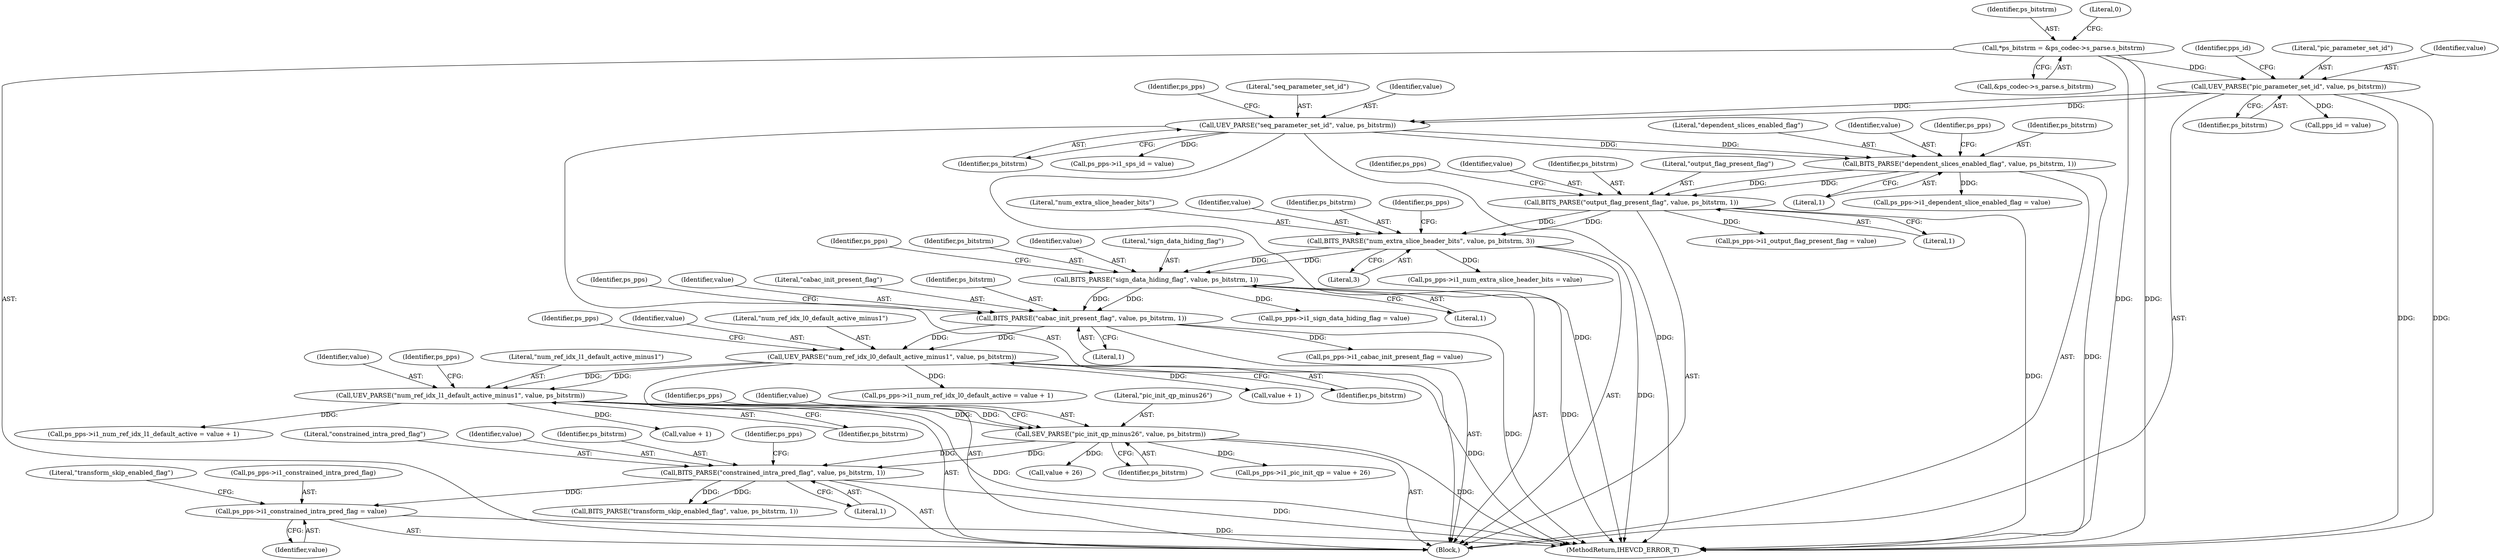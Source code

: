 digraph "0_Android_ebaa71da6362c497310377df509651974401d258@pointer" {
"1000309" [label="(Call,ps_pps->i1_constrained_intra_pred_flag = value)"];
"1000304" [label="(Call,BITS_PARSE(\"constrained_intra_pred_flag\", value, ps_bitstrm, 1))"];
"1000293" [label="(Call,SEV_PARSE(\"pic_init_qp_minus26\", value, ps_bitstrm))"];
"1000282" [label="(Call,UEV_PARSE(\"num_ref_idx_l1_default_active_minus1\", value, ps_bitstrm))"];
"1000271" [label="(Call,UEV_PARSE(\"num_ref_idx_l0_default_active_minus1\", value, ps_bitstrm))"];
"1000261" [label="(Call,BITS_PARSE(\"cabac_init_present_flag\", value, ps_bitstrm, 1))"];
"1000251" [label="(Call,BITS_PARSE(\"sign_data_hiding_flag\", value, ps_bitstrm, 1))"];
"1000241" [label="(Call,BITS_PARSE(\"num_extra_slice_header_bits\", value, ps_bitstrm, 3))"];
"1000231" [label="(Call,BITS_PARSE(\"output_flag_present_flag\", value, ps_bitstrm, 1))"];
"1000221" [label="(Call,BITS_PARSE(\"dependent_slices_enabled_flag\", value, ps_bitstrm, 1))"];
"1000180" [label="(Call,UEV_PARSE(\"seq_parameter_set_id\", value, ps_bitstrm))"];
"1000138" [label="(Call,UEV_PARSE(\"pic_parameter_set_id\", value, ps_bitstrm))"];
"1000122" [label="(Call,*ps_bitstrm = &ps_codec->s_parse.s_bitstrm)"];
"1000309" [label="(Call,ps_pps->i1_constrained_intra_pred_flag = value)"];
"1000242" [label="(Literal,\"num_extra_slice_header_bits\")"];
"1000311" [label="(Identifier,ps_pps)"];
"1000183" [label="(Identifier,ps_bitstrm)"];
"1000186" [label="(Identifier,ps_pps)"];
"1000285" [label="(Identifier,ps_bitstrm)"];
"1000265" [label="(Literal,1)"];
"1000258" [label="(Identifier,ps_pps)"];
"1000234" [label="(Identifier,ps_bitstrm)"];
"1000295" [label="(Identifier,value)"];
"1000271" [label="(Call,UEV_PARSE(\"num_ref_idx_l0_default_active_minus1\", value, ps_bitstrm))"];
"1000181" [label="(Literal,\"seq_parameter_set_id\")"];
"1000294" [label="(Literal,\"pic_init_qp_minus26\")"];
"1000255" [label="(Literal,1)"];
"1000263" [label="(Identifier,value)"];
"1000225" [label="(Literal,1)"];
"1000254" [label="(Identifier,ps_bitstrm)"];
"1000251" [label="(Call,BITS_PARSE(\"sign_data_hiding_flag\", value, ps_bitstrm, 1))"];
"1000279" [label="(Call,value + 1)"];
"1000139" [label="(Literal,\"pic_parameter_set_id\")"];
"1000256" [label="(Call,ps_pps->i1_sign_data_hiding_flag = value)"];
"1000283" [label="(Literal,\"num_ref_idx_l1_default_active_minus1\")"];
"1000286" [label="(Call,ps_pps->i1_num_ref_idx_l1_default_active = value + 1)"];
"1000277" [label="(Identifier,ps_pps)"];
"1000222" [label="(Literal,\"dependent_slices_enabled_flag\")"];
"1000315" [label="(Literal,\"transform_skip_enabled_flag\")"];
"1000296" [label="(Identifier,ps_bitstrm)"];
"1000284" [label="(Identifier,value)"];
"1000245" [label="(Literal,3)"];
"1000305" [label="(Literal,\"constrained_intra_pred_flag\")"];
"1000226" [label="(Call,ps_pps->i1_dependent_slice_enabled_flag = value)"];
"1000273" [label="(Identifier,value)"];
"1000261" [label="(Call,BITS_PARSE(\"cabac_init_present_flag\", value, ps_bitstrm, 1))"];
"1000297" [label="(Call,ps_pps->i1_pic_init_qp = value + 26)"];
"1000253" [label="(Identifier,value)"];
"1000138" [label="(Call,UEV_PARSE(\"pic_parameter_set_id\", value, ps_bitstrm))"];
"1000252" [label="(Literal,\"sign_data_hiding_flag\")"];
"1000223" [label="(Identifier,value)"];
"1000110" [label="(Block,)"];
"1000262" [label="(Literal,\"cabac_init_present_flag\")"];
"1000182" [label="(Identifier,value)"];
"1000290" [label="(Call,value + 1)"];
"1000123" [label="(Identifier,ps_bitstrm)"];
"1000241" [label="(Call,BITS_PARSE(\"num_extra_slice_header_bits\", value, ps_bitstrm, 3))"];
"1000140" [label="(Identifier,value)"];
"1000232" [label="(Literal,\"output_flag_present_flag\")"];
"1000235" [label="(Literal,1)"];
"1000236" [label="(Call,ps_pps->i1_output_flag_present_flag = value)"];
"1000221" [label="(Call,BITS_PARSE(\"dependent_slices_enabled_flag\", value, ps_bitstrm, 1))"];
"1000282" [label="(Call,UEV_PARSE(\"num_ref_idx_l1_default_active_minus1\", value, ps_bitstrm))"];
"1000122" [label="(Call,*ps_bitstrm = &ps_codec->s_parse.s_bitstrm)"];
"1000124" [label="(Call,&ps_codec->s_parse.s_bitstrm)"];
"1000143" [label="(Identifier,pps_id)"];
"1000293" [label="(Call,SEV_PARSE(\"pic_init_qp_minus26\", value, ps_bitstrm))"];
"1000184" [label="(Call,ps_pps->i1_sps_id = value)"];
"1000314" [label="(Call,BITS_PARSE(\"transform_skip_enabled_flag\", value, ps_bitstrm, 1))"];
"1000308" [label="(Literal,1)"];
"1000274" [label="(Identifier,ps_bitstrm)"];
"1000238" [label="(Identifier,ps_pps)"];
"1000246" [label="(Call,ps_pps->i1_num_extra_slice_header_bits = value)"];
"1000272" [label="(Literal,\"num_ref_idx_l0_default_active_minus1\")"];
"1000264" [label="(Identifier,ps_bitstrm)"];
"1000141" [label="(Identifier,ps_bitstrm)"];
"1000313" [label="(Identifier,value)"];
"1000266" [label="(Call,ps_pps->i1_cabac_init_present_flag = value)"];
"1000228" [label="(Identifier,ps_pps)"];
"1000268" [label="(Identifier,ps_pps)"];
"1001009" [label="(MethodReturn,IHEVCD_ERROR_T)"];
"1000142" [label="(Call,pps_id = value)"];
"1000224" [label="(Identifier,ps_bitstrm)"];
"1000233" [label="(Identifier,value)"];
"1000304" [label="(Call,BITS_PARSE(\"constrained_intra_pred_flag\", value, ps_bitstrm, 1))"];
"1000244" [label="(Identifier,ps_bitstrm)"];
"1000306" [label="(Identifier,value)"];
"1000248" [label="(Identifier,ps_pps)"];
"1000288" [label="(Identifier,ps_pps)"];
"1000275" [label="(Call,ps_pps->i1_num_ref_idx_l0_default_active = value + 1)"];
"1000299" [label="(Identifier,ps_pps)"];
"1000243" [label="(Identifier,value)"];
"1000180" [label="(Call,UEV_PARSE(\"seq_parameter_set_id\", value, ps_bitstrm))"];
"1000132" [label="(Literal,0)"];
"1000307" [label="(Identifier,ps_bitstrm)"];
"1000301" [label="(Call,value + 26)"];
"1000231" [label="(Call,BITS_PARSE(\"output_flag_present_flag\", value, ps_bitstrm, 1))"];
"1000310" [label="(Call,ps_pps->i1_constrained_intra_pred_flag)"];
"1000309" -> "1000110"  [label="AST: "];
"1000309" -> "1000313"  [label="CFG: "];
"1000310" -> "1000309"  [label="AST: "];
"1000313" -> "1000309"  [label="AST: "];
"1000315" -> "1000309"  [label="CFG: "];
"1000309" -> "1001009"  [label="DDG: "];
"1000304" -> "1000309"  [label="DDG: "];
"1000304" -> "1000110"  [label="AST: "];
"1000304" -> "1000308"  [label="CFG: "];
"1000305" -> "1000304"  [label="AST: "];
"1000306" -> "1000304"  [label="AST: "];
"1000307" -> "1000304"  [label="AST: "];
"1000308" -> "1000304"  [label="AST: "];
"1000311" -> "1000304"  [label="CFG: "];
"1000304" -> "1001009"  [label="DDG: "];
"1000293" -> "1000304"  [label="DDG: "];
"1000293" -> "1000304"  [label="DDG: "];
"1000304" -> "1000314"  [label="DDG: "];
"1000304" -> "1000314"  [label="DDG: "];
"1000293" -> "1000110"  [label="AST: "];
"1000293" -> "1000296"  [label="CFG: "];
"1000294" -> "1000293"  [label="AST: "];
"1000295" -> "1000293"  [label="AST: "];
"1000296" -> "1000293"  [label="AST: "];
"1000299" -> "1000293"  [label="CFG: "];
"1000293" -> "1001009"  [label="DDG: "];
"1000282" -> "1000293"  [label="DDG: "];
"1000282" -> "1000293"  [label="DDG: "];
"1000293" -> "1000297"  [label="DDG: "];
"1000293" -> "1000301"  [label="DDG: "];
"1000282" -> "1000110"  [label="AST: "];
"1000282" -> "1000285"  [label="CFG: "];
"1000283" -> "1000282"  [label="AST: "];
"1000284" -> "1000282"  [label="AST: "];
"1000285" -> "1000282"  [label="AST: "];
"1000288" -> "1000282"  [label="CFG: "];
"1000282" -> "1001009"  [label="DDG: "];
"1000271" -> "1000282"  [label="DDG: "];
"1000271" -> "1000282"  [label="DDG: "];
"1000282" -> "1000286"  [label="DDG: "];
"1000282" -> "1000290"  [label="DDG: "];
"1000271" -> "1000110"  [label="AST: "];
"1000271" -> "1000274"  [label="CFG: "];
"1000272" -> "1000271"  [label="AST: "];
"1000273" -> "1000271"  [label="AST: "];
"1000274" -> "1000271"  [label="AST: "];
"1000277" -> "1000271"  [label="CFG: "];
"1000271" -> "1001009"  [label="DDG: "];
"1000261" -> "1000271"  [label="DDG: "];
"1000261" -> "1000271"  [label="DDG: "];
"1000271" -> "1000275"  [label="DDG: "];
"1000271" -> "1000279"  [label="DDG: "];
"1000261" -> "1000110"  [label="AST: "];
"1000261" -> "1000265"  [label="CFG: "];
"1000262" -> "1000261"  [label="AST: "];
"1000263" -> "1000261"  [label="AST: "];
"1000264" -> "1000261"  [label="AST: "];
"1000265" -> "1000261"  [label="AST: "];
"1000268" -> "1000261"  [label="CFG: "];
"1000261" -> "1001009"  [label="DDG: "];
"1000251" -> "1000261"  [label="DDG: "];
"1000251" -> "1000261"  [label="DDG: "];
"1000261" -> "1000266"  [label="DDG: "];
"1000251" -> "1000110"  [label="AST: "];
"1000251" -> "1000255"  [label="CFG: "];
"1000252" -> "1000251"  [label="AST: "];
"1000253" -> "1000251"  [label="AST: "];
"1000254" -> "1000251"  [label="AST: "];
"1000255" -> "1000251"  [label="AST: "];
"1000258" -> "1000251"  [label="CFG: "];
"1000251" -> "1001009"  [label="DDG: "];
"1000241" -> "1000251"  [label="DDG: "];
"1000241" -> "1000251"  [label="DDG: "];
"1000251" -> "1000256"  [label="DDG: "];
"1000241" -> "1000110"  [label="AST: "];
"1000241" -> "1000245"  [label="CFG: "];
"1000242" -> "1000241"  [label="AST: "];
"1000243" -> "1000241"  [label="AST: "];
"1000244" -> "1000241"  [label="AST: "];
"1000245" -> "1000241"  [label="AST: "];
"1000248" -> "1000241"  [label="CFG: "];
"1000241" -> "1001009"  [label="DDG: "];
"1000231" -> "1000241"  [label="DDG: "];
"1000231" -> "1000241"  [label="DDG: "];
"1000241" -> "1000246"  [label="DDG: "];
"1000231" -> "1000110"  [label="AST: "];
"1000231" -> "1000235"  [label="CFG: "];
"1000232" -> "1000231"  [label="AST: "];
"1000233" -> "1000231"  [label="AST: "];
"1000234" -> "1000231"  [label="AST: "];
"1000235" -> "1000231"  [label="AST: "];
"1000238" -> "1000231"  [label="CFG: "];
"1000231" -> "1001009"  [label="DDG: "];
"1000221" -> "1000231"  [label="DDG: "];
"1000221" -> "1000231"  [label="DDG: "];
"1000231" -> "1000236"  [label="DDG: "];
"1000221" -> "1000110"  [label="AST: "];
"1000221" -> "1000225"  [label="CFG: "];
"1000222" -> "1000221"  [label="AST: "];
"1000223" -> "1000221"  [label="AST: "];
"1000224" -> "1000221"  [label="AST: "];
"1000225" -> "1000221"  [label="AST: "];
"1000228" -> "1000221"  [label="CFG: "];
"1000221" -> "1001009"  [label="DDG: "];
"1000180" -> "1000221"  [label="DDG: "];
"1000180" -> "1000221"  [label="DDG: "];
"1000221" -> "1000226"  [label="DDG: "];
"1000180" -> "1000110"  [label="AST: "];
"1000180" -> "1000183"  [label="CFG: "];
"1000181" -> "1000180"  [label="AST: "];
"1000182" -> "1000180"  [label="AST: "];
"1000183" -> "1000180"  [label="AST: "];
"1000186" -> "1000180"  [label="CFG: "];
"1000180" -> "1001009"  [label="DDG: "];
"1000180" -> "1001009"  [label="DDG: "];
"1000138" -> "1000180"  [label="DDG: "];
"1000138" -> "1000180"  [label="DDG: "];
"1000180" -> "1000184"  [label="DDG: "];
"1000138" -> "1000110"  [label="AST: "];
"1000138" -> "1000141"  [label="CFG: "];
"1000139" -> "1000138"  [label="AST: "];
"1000140" -> "1000138"  [label="AST: "];
"1000141" -> "1000138"  [label="AST: "];
"1000143" -> "1000138"  [label="CFG: "];
"1000138" -> "1001009"  [label="DDG: "];
"1000138" -> "1001009"  [label="DDG: "];
"1000122" -> "1000138"  [label="DDG: "];
"1000138" -> "1000142"  [label="DDG: "];
"1000122" -> "1000110"  [label="AST: "];
"1000122" -> "1000124"  [label="CFG: "];
"1000123" -> "1000122"  [label="AST: "];
"1000124" -> "1000122"  [label="AST: "];
"1000132" -> "1000122"  [label="CFG: "];
"1000122" -> "1001009"  [label="DDG: "];
"1000122" -> "1001009"  [label="DDG: "];
}
